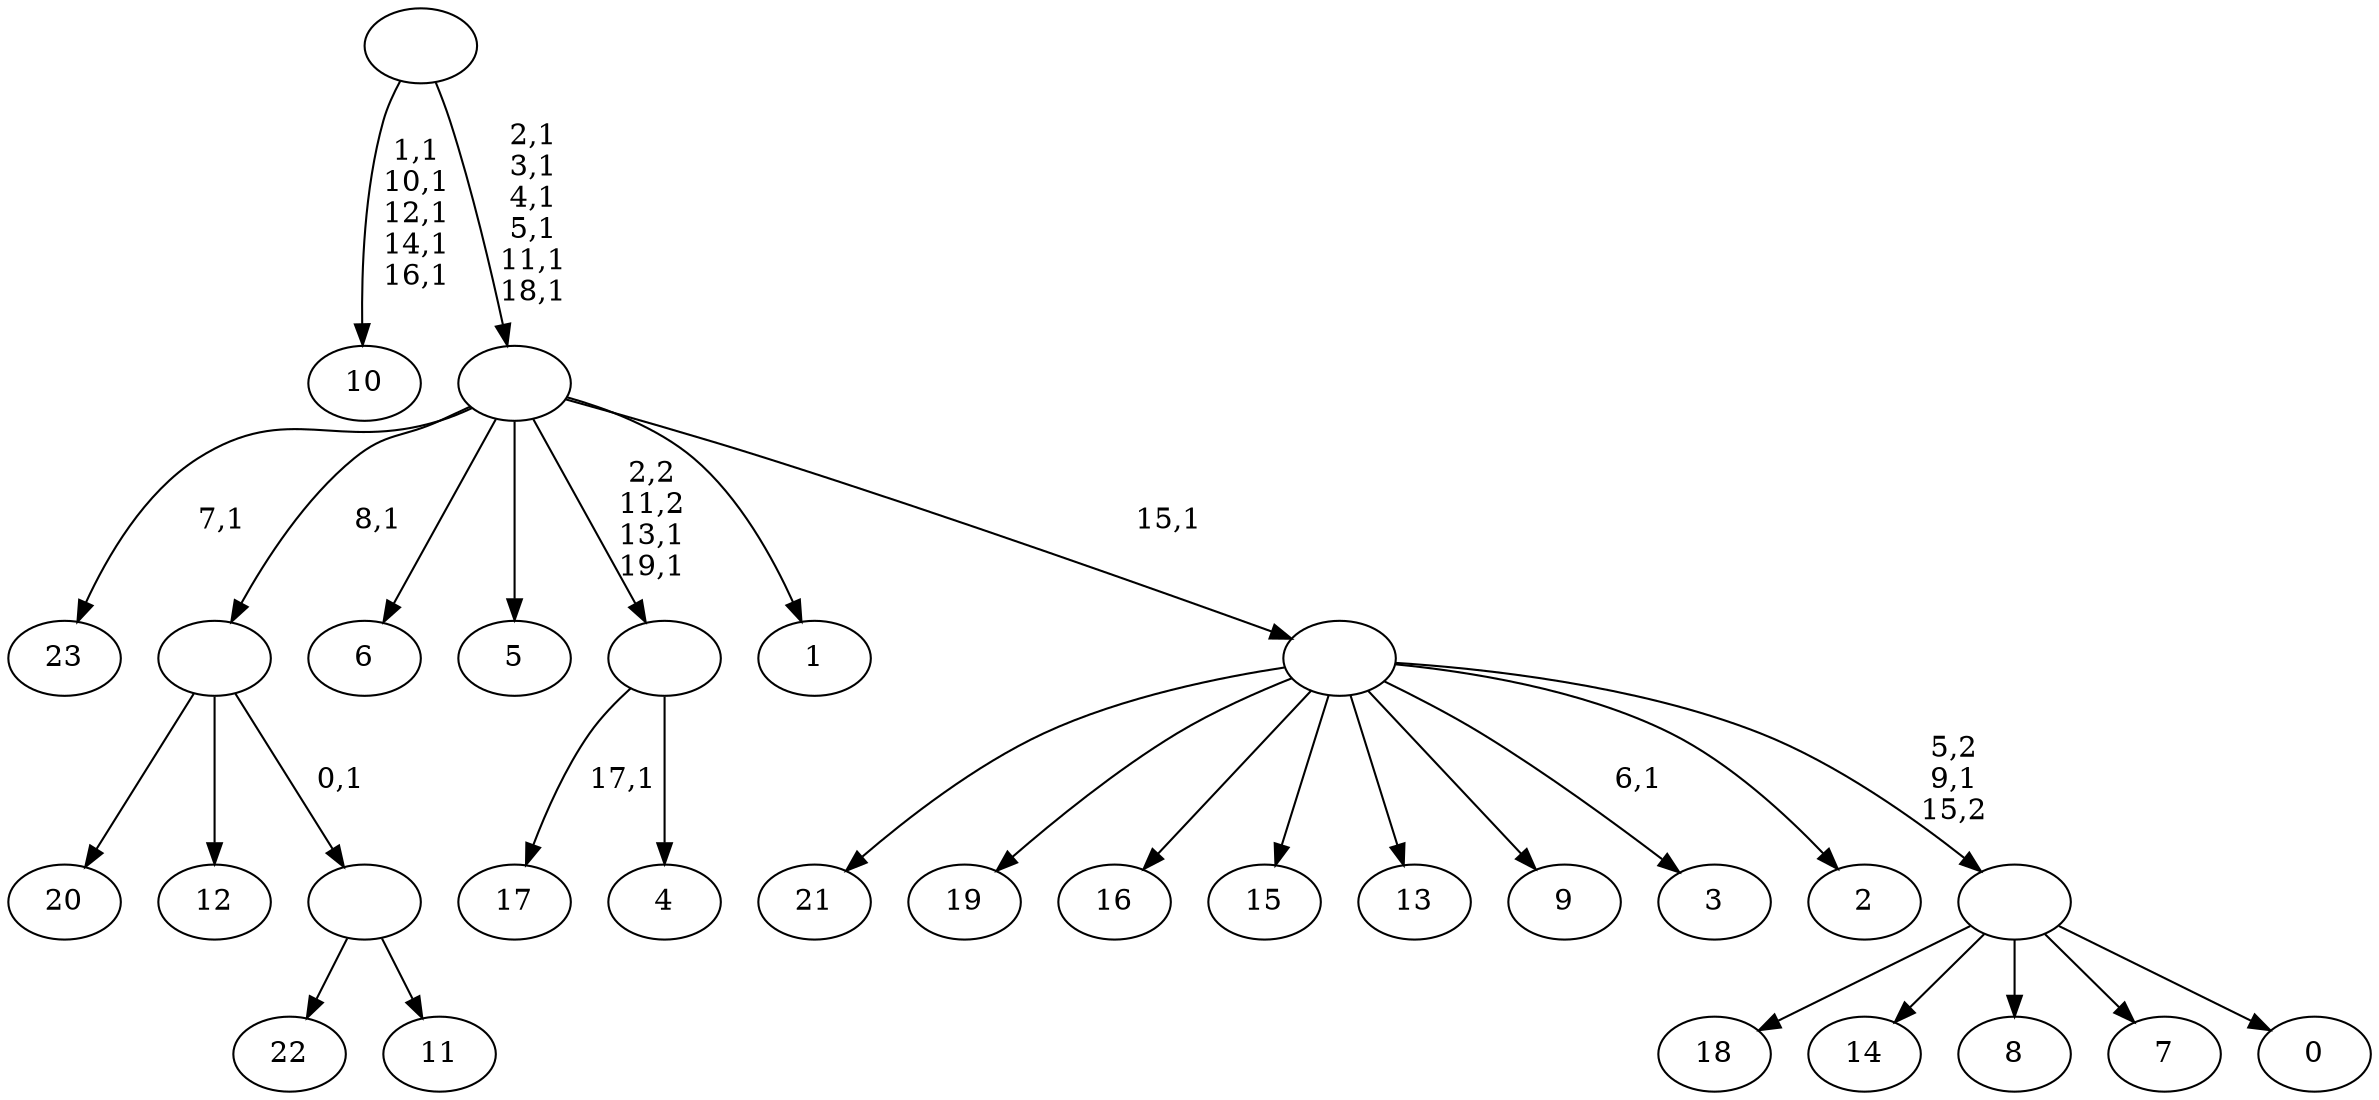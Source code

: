 digraph T {
	44 [label="23"]
	42 [label="22"]
	41 [label="21"]
	40 [label="20"]
	39 [label="19"]
	38 [label="18"]
	37 [label="17"]
	35 [label="16"]
	34 [label="15"]
	33 [label="14"]
	32 [label="13"]
	31 [label="12"]
	30 [label="11"]
	29 [label=""]
	28 [label=""]
	27 [label="10"]
	21 [label="9"]
	20 [label="8"]
	19 [label="7"]
	18 [label="6"]
	17 [label="5"]
	16 [label="4"]
	15 [label=""]
	13 [label="3"]
	11 [label="2"]
	10 [label="1"]
	9 [label="0"]
	8 [label=""]
	7 [label=""]
	6 [label=""]
	0 [label=""]
	29 -> 42 [label=""]
	29 -> 30 [label=""]
	28 -> 40 [label=""]
	28 -> 31 [label=""]
	28 -> 29 [label="0,1"]
	15 -> 37 [label="17,1"]
	15 -> 16 [label=""]
	8 -> 38 [label=""]
	8 -> 33 [label=""]
	8 -> 20 [label=""]
	8 -> 19 [label=""]
	8 -> 9 [label=""]
	7 -> 13 [label="6,1"]
	7 -> 41 [label=""]
	7 -> 39 [label=""]
	7 -> 35 [label=""]
	7 -> 34 [label=""]
	7 -> 32 [label=""]
	7 -> 21 [label=""]
	7 -> 11 [label=""]
	7 -> 8 [label="5,2\n9,1\n15,2"]
	6 -> 15 [label="2,2\n11,2\n13,1\n19,1"]
	6 -> 44 [label="7,1"]
	6 -> 28 [label="8,1"]
	6 -> 18 [label=""]
	6 -> 17 [label=""]
	6 -> 10 [label=""]
	6 -> 7 [label="15,1"]
	0 -> 6 [label="2,1\n3,1\n4,1\n5,1\n11,1\n18,1"]
	0 -> 27 [label="1,1\n10,1\n12,1\n14,1\n16,1"]
}

